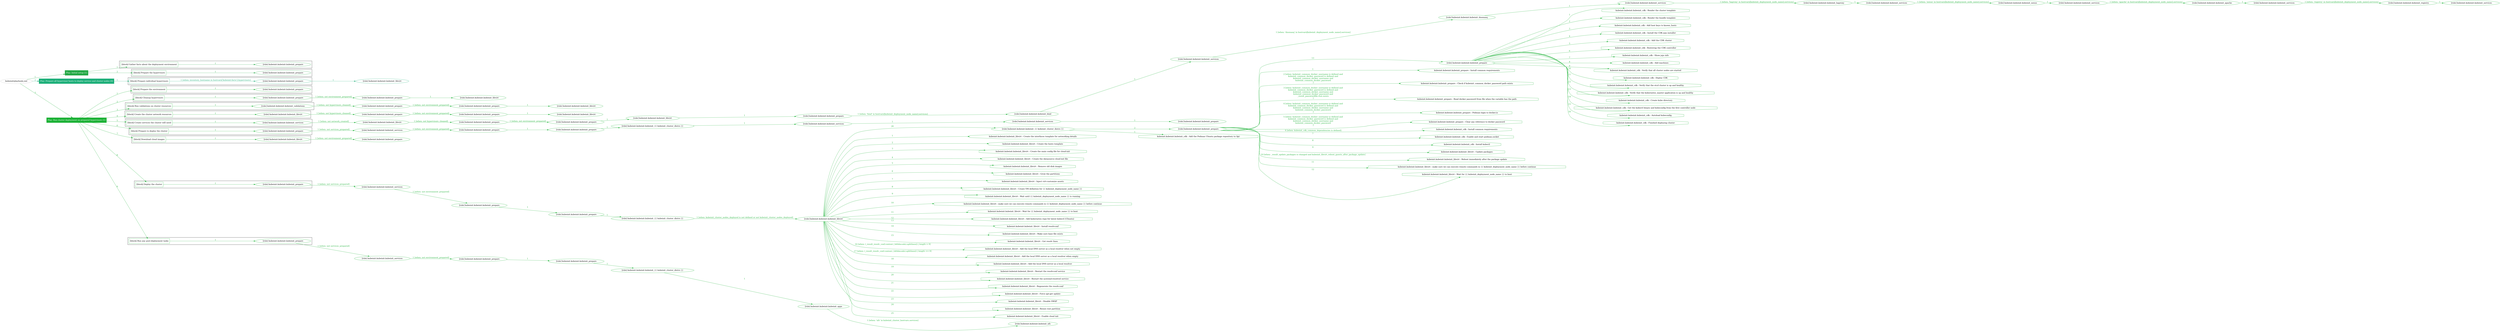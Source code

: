 digraph {
	graph [concentrate=true ordering=in rankdir=LR ratio=fill]
	edge [esep=5 sep=10]
	"kubeinit/playbook.yml" [id=root_node style=dotted]
	play_9b5b242e [label="Play: Initial setup (1)" color="#24a845" fontcolor="#ffffff" id=play_9b5b242e shape=box style=filled tooltip=localhost]
	"kubeinit/playbook.yml" -> play_9b5b242e [label="1 " color="#24a845" fontcolor="#24a845" id=edge_0d4eafd7 labeltooltip="1 " tooltip="1 "]
	subgraph "kubeinit.kubeinit.kubeinit_prepare" {
		role_5c47cfda [label="[role] kubeinit.kubeinit.kubeinit_prepare" color="#24a845" id=role_5c47cfda tooltip="kubeinit.kubeinit.kubeinit_prepare"]
	}
	subgraph "kubeinit.kubeinit.kubeinit_prepare" {
		role_3df51306 [label="[role] kubeinit.kubeinit.kubeinit_prepare" color="#24a845" id=role_3df51306 tooltip="kubeinit.kubeinit.kubeinit_prepare"]
	}
	subgraph "Play: Initial setup (1)" {
		play_9b5b242e -> block_3f70d133 [label=1 color="#24a845" fontcolor="#24a845" id=edge_6b454bca labeltooltip=1 tooltip=1]
		subgraph cluster_block_3f70d133 {
			block_3f70d133 [label="[block] Gather facts about the deployment environment" color="#24a845" id=block_3f70d133 labeltooltip="Gather facts about the deployment environment" shape=box tooltip="Gather facts about the deployment environment"]
			block_3f70d133 -> role_5c47cfda [label="1 " color="#24a845" fontcolor="#24a845" id=edge_4bb8f621 labeltooltip="1 " tooltip="1 "]
		}
		play_9b5b242e -> block_132e7401 [label=2 color="#24a845" fontcolor="#24a845" id=edge_7ad7c82a labeltooltip=2 tooltip=2]
		subgraph cluster_block_132e7401 {
			block_132e7401 [label="[block] Prepare the hypervisors" color="#24a845" id=block_132e7401 labeltooltip="Prepare the hypervisors" shape=box tooltip="Prepare the hypervisors"]
			block_132e7401 -> role_3df51306 [label="1 " color="#24a845" fontcolor="#24a845" id=edge_b64a1922 labeltooltip="1 " tooltip="1 "]
		}
	}
	play_97b2af6c [label="Play: Prepare all hypervisor hosts to deploy service and cluster nodes (0)" color="#1daf79" fontcolor="#ffffff" id=play_97b2af6c shape=box style=filled tooltip="Play: Prepare all hypervisor hosts to deploy service and cluster nodes (0)"]
	"kubeinit/playbook.yml" -> play_97b2af6c [label="2 " color="#1daf79" fontcolor="#1daf79" id=edge_f2098f14 labeltooltip="2 " tooltip="2 "]
	subgraph "kubeinit.kubeinit.kubeinit_libvirt" {
		role_cc6f867d [label="[role] kubeinit.kubeinit.kubeinit_libvirt" color="#1daf79" id=role_cc6f867d tooltip="kubeinit.kubeinit.kubeinit_libvirt"]
	}
	subgraph "kubeinit.kubeinit.kubeinit_prepare" {
		role_78090d28 [label="[role] kubeinit.kubeinit.kubeinit_prepare" color="#1daf79" id=role_78090d28 tooltip="kubeinit.kubeinit.kubeinit_prepare"]
		role_78090d28 -> role_cc6f867d [label="1 " color="#1daf79" fontcolor="#1daf79" id=edge_2c8f913f labeltooltip="1 " tooltip="1 "]
	}
	subgraph "Play: Prepare all hypervisor hosts to deploy service and cluster nodes (0)" {
		play_97b2af6c -> block_87914933 [label=1 color="#1daf79" fontcolor="#1daf79" id=edge_d37334ff labeltooltip=1 tooltip=1]
		subgraph cluster_block_87914933 {
			block_87914933 [label="[block] Prepare individual hypervisors" color="#1daf79" id=block_87914933 labeltooltip="Prepare individual hypervisors" shape=box tooltip="Prepare individual hypervisors"]
			block_87914933 -> role_78090d28 [label="1 [when: inventory_hostname in hostvars['kubeinit-facts'].hypervisors]" color="#1daf79" fontcolor="#1daf79" id=edge_86f12200 labeltooltip="1 [when: inventory_hostname in hostvars['kubeinit-facts'].hypervisors]" tooltip="1 [when: inventory_hostname in hostvars['kubeinit-facts'].hypervisors]"]
		}
	}
	play_99397168 [label="Play: Run cluster deployment on prepared hypervisors (1)" color="#1bb135" fontcolor="#ffffff" id=play_99397168 shape=box style=filled tooltip=localhost]
	"kubeinit/playbook.yml" -> play_99397168 [label="3 " color="#1bb135" fontcolor="#1bb135" id=edge_d782528e labeltooltip="3 " tooltip="3 "]
	subgraph "kubeinit.kubeinit.kubeinit_prepare" {
		role_949a73f8 [label="[role] kubeinit.kubeinit.kubeinit_prepare" color="#1bb135" id=role_949a73f8 tooltip="kubeinit.kubeinit.kubeinit_prepare"]
	}
	subgraph "kubeinit.kubeinit.kubeinit_libvirt" {
		role_bdee7eb6 [label="[role] kubeinit.kubeinit.kubeinit_libvirt" color="#1bb135" id=role_bdee7eb6 tooltip="kubeinit.kubeinit.kubeinit_libvirt"]
	}
	subgraph "kubeinit.kubeinit.kubeinit_prepare" {
		role_049ef5e0 [label="[role] kubeinit.kubeinit.kubeinit_prepare" color="#1bb135" id=role_049ef5e0 tooltip="kubeinit.kubeinit.kubeinit_prepare"]
		role_049ef5e0 -> role_bdee7eb6 [label="1 " color="#1bb135" fontcolor="#1bb135" id=edge_06942e61 labeltooltip="1 " tooltip="1 "]
	}
	subgraph "kubeinit.kubeinit.kubeinit_prepare" {
		role_278baa3a [label="[role] kubeinit.kubeinit.kubeinit_prepare" color="#1bb135" id=role_278baa3a tooltip="kubeinit.kubeinit.kubeinit_prepare"]
		role_278baa3a -> role_049ef5e0 [label="1 [when: not environment_prepared]" color="#1bb135" fontcolor="#1bb135" id=edge_4c027be3 labeltooltip="1 [when: not environment_prepared]" tooltip="1 [when: not environment_prepared]"]
	}
	subgraph "kubeinit.kubeinit.kubeinit_libvirt" {
		role_7e40d841 [label="[role] kubeinit.kubeinit.kubeinit_libvirt" color="#1bb135" id=role_7e40d841 tooltip="kubeinit.kubeinit.kubeinit_libvirt"]
	}
	subgraph "kubeinit.kubeinit.kubeinit_prepare" {
		role_a3f586f7 [label="[role] kubeinit.kubeinit.kubeinit_prepare" color="#1bb135" id=role_a3f586f7 tooltip="kubeinit.kubeinit.kubeinit_prepare"]
		role_a3f586f7 -> role_7e40d841 [label="1 " color="#1bb135" fontcolor="#1bb135" id=edge_8c50b3bc labeltooltip="1 " tooltip="1 "]
	}
	subgraph "kubeinit.kubeinit.kubeinit_prepare" {
		role_8c2743a1 [label="[role] kubeinit.kubeinit.kubeinit_prepare" color="#1bb135" id=role_8c2743a1 tooltip="kubeinit.kubeinit.kubeinit_prepare"]
		role_8c2743a1 -> role_a3f586f7 [label="1 [when: not environment_prepared]" color="#1bb135" fontcolor="#1bb135" id=edge_9c6748aa labeltooltip="1 [when: not environment_prepared]" tooltip="1 [when: not environment_prepared]"]
	}
	subgraph "kubeinit.kubeinit.kubeinit_validations" {
		role_3300193a [label="[role] kubeinit.kubeinit.kubeinit_validations" color="#1bb135" id=role_3300193a tooltip="kubeinit.kubeinit.kubeinit_validations"]
		role_3300193a -> role_8c2743a1 [label="1 [when: not hypervisors_cleaned]" color="#1bb135" fontcolor="#1bb135" id=edge_9ce08ead labeltooltip="1 [when: not hypervisors_cleaned]" tooltip="1 [when: not hypervisors_cleaned]"]
	}
	subgraph "kubeinit.kubeinit.kubeinit_libvirt" {
		role_61045c99 [label="[role] kubeinit.kubeinit.kubeinit_libvirt" color="#1bb135" id=role_61045c99 tooltip="kubeinit.kubeinit.kubeinit_libvirt"]
	}
	subgraph "kubeinit.kubeinit.kubeinit_prepare" {
		role_95f885e1 [label="[role] kubeinit.kubeinit.kubeinit_prepare" color="#1bb135" id=role_95f885e1 tooltip="kubeinit.kubeinit.kubeinit_prepare"]
		role_95f885e1 -> role_61045c99 [label="1 " color="#1bb135" fontcolor="#1bb135" id=edge_ffed432a labeltooltip="1 " tooltip="1 "]
	}
	subgraph "kubeinit.kubeinit.kubeinit_prepare" {
		role_ee4a69ad [label="[role] kubeinit.kubeinit.kubeinit_prepare" color="#1bb135" id=role_ee4a69ad tooltip="kubeinit.kubeinit.kubeinit_prepare"]
		role_ee4a69ad -> role_95f885e1 [label="1 [when: not environment_prepared]" color="#1bb135" fontcolor="#1bb135" id=edge_9f855c22 labeltooltip="1 [when: not environment_prepared]" tooltip="1 [when: not environment_prepared]"]
	}
	subgraph "kubeinit.kubeinit.kubeinit_libvirt" {
		role_0de97315 [label="[role] kubeinit.kubeinit.kubeinit_libvirt" color="#1bb135" id=role_0de97315 tooltip="kubeinit.kubeinit.kubeinit_libvirt"]
		role_0de97315 -> role_ee4a69ad [label="1 [when: not hypervisors_cleaned]" color="#1bb135" fontcolor="#1bb135" id=edge_95102fe0 labeltooltip="1 [when: not hypervisors_cleaned]" tooltip="1 [when: not hypervisors_cleaned]"]
	}
	subgraph "kubeinit.kubeinit.kubeinit_services" {
		role_a3234a82 [label="[role] kubeinit.kubeinit.kubeinit_services" color="#1bb135" id=role_a3234a82 tooltip="kubeinit.kubeinit.kubeinit_services"]
	}
	subgraph "kubeinit.kubeinit.kubeinit_registry" {
		role_8f4c48f2 [label="[role] kubeinit.kubeinit.kubeinit_registry" color="#1bb135" id=role_8f4c48f2 tooltip="kubeinit.kubeinit.kubeinit_registry"]
		role_8f4c48f2 -> role_a3234a82 [label="1 " color="#1bb135" fontcolor="#1bb135" id=edge_7ad604c4 labeltooltip="1 " tooltip="1 "]
	}
	subgraph "kubeinit.kubeinit.kubeinit_services" {
		role_642f05ef [label="[role] kubeinit.kubeinit.kubeinit_services" color="#1bb135" id=role_642f05ef tooltip="kubeinit.kubeinit.kubeinit_services"]
		role_642f05ef -> role_8f4c48f2 [label="1 [when: 'registry' in hostvars[kubeinit_deployment_node_name].services]" color="#1bb135" fontcolor="#1bb135" id=edge_b031c67f labeltooltip="1 [when: 'registry' in hostvars[kubeinit_deployment_node_name].services]" tooltip="1 [when: 'registry' in hostvars[kubeinit_deployment_node_name].services]"]
	}
	subgraph "kubeinit.kubeinit.kubeinit_apache" {
		role_d51162bd [label="[role] kubeinit.kubeinit.kubeinit_apache" color="#1bb135" id=role_d51162bd tooltip="kubeinit.kubeinit.kubeinit_apache"]
		role_d51162bd -> role_642f05ef [label="1 " color="#1bb135" fontcolor="#1bb135" id=edge_f12b68a8 labeltooltip="1 " tooltip="1 "]
	}
	subgraph "kubeinit.kubeinit.kubeinit_services" {
		role_0a7f5a04 [label="[role] kubeinit.kubeinit.kubeinit_services" color="#1bb135" id=role_0a7f5a04 tooltip="kubeinit.kubeinit.kubeinit_services"]
		role_0a7f5a04 -> role_d51162bd [label="1 [when: 'apache' in hostvars[kubeinit_deployment_node_name].services]" color="#1bb135" fontcolor="#1bb135" id=edge_57a7a639 labeltooltip="1 [when: 'apache' in hostvars[kubeinit_deployment_node_name].services]" tooltip="1 [when: 'apache' in hostvars[kubeinit_deployment_node_name].services]"]
	}
	subgraph "kubeinit.kubeinit.kubeinit_nexus" {
		role_12b2eaa2 [label="[role] kubeinit.kubeinit.kubeinit_nexus" color="#1bb135" id=role_12b2eaa2 tooltip="kubeinit.kubeinit.kubeinit_nexus"]
		role_12b2eaa2 -> role_0a7f5a04 [label="1 " color="#1bb135" fontcolor="#1bb135" id=edge_5f813329 labeltooltip="1 " tooltip="1 "]
	}
	subgraph "kubeinit.kubeinit.kubeinit_services" {
		role_66268281 [label="[role] kubeinit.kubeinit.kubeinit_services" color="#1bb135" id=role_66268281 tooltip="kubeinit.kubeinit.kubeinit_services"]
		role_66268281 -> role_12b2eaa2 [label="1 [when: 'nexus' in hostvars[kubeinit_deployment_node_name].services]" color="#1bb135" fontcolor="#1bb135" id=edge_777becaa labeltooltip="1 [when: 'nexus' in hostvars[kubeinit_deployment_node_name].services]" tooltip="1 [when: 'nexus' in hostvars[kubeinit_deployment_node_name].services]"]
	}
	subgraph "kubeinit.kubeinit.kubeinit_haproxy" {
		role_b4ca0e21 [label="[role] kubeinit.kubeinit.kubeinit_haproxy" color="#1bb135" id=role_b4ca0e21 tooltip="kubeinit.kubeinit.kubeinit_haproxy"]
		role_b4ca0e21 -> role_66268281 [label="1 " color="#1bb135" fontcolor="#1bb135" id=edge_299019c6 labeltooltip="1 " tooltip="1 "]
	}
	subgraph "kubeinit.kubeinit.kubeinit_services" {
		role_f40e9d13 [label="[role] kubeinit.kubeinit.kubeinit_services" color="#1bb135" id=role_f40e9d13 tooltip="kubeinit.kubeinit.kubeinit_services"]
		role_f40e9d13 -> role_b4ca0e21 [label="1 [when: 'haproxy' in hostvars[kubeinit_deployment_node_name].services]" color="#1bb135" fontcolor="#1bb135" id=edge_e6dbf62b labeltooltip="1 [when: 'haproxy' in hostvars[kubeinit_deployment_node_name].services]" tooltip="1 [when: 'haproxy' in hostvars[kubeinit_deployment_node_name].services]"]
	}
	subgraph "kubeinit.kubeinit.kubeinit_dnsmasq" {
		role_2919ac71 [label="[role] kubeinit.kubeinit.kubeinit_dnsmasq" color="#1bb135" id=role_2919ac71 tooltip="kubeinit.kubeinit.kubeinit_dnsmasq"]
		role_2919ac71 -> role_f40e9d13 [label="1 " color="#1bb135" fontcolor="#1bb135" id=edge_11e4abbe labeltooltip="1 " tooltip="1 "]
	}
	subgraph "kubeinit.kubeinit.kubeinit_services" {
		role_785b15a3 [label="[role] kubeinit.kubeinit.kubeinit_services" color="#1bb135" id=role_785b15a3 tooltip="kubeinit.kubeinit.kubeinit_services"]
		role_785b15a3 -> role_2919ac71 [label="1 [when: 'dnsmasq' in hostvars[kubeinit_deployment_node_name].services]" color="#1bb135" fontcolor="#1bb135" id=edge_3c526ef6 labeltooltip="1 [when: 'dnsmasq' in hostvars[kubeinit_deployment_node_name].services]" tooltip="1 [when: 'dnsmasq' in hostvars[kubeinit_deployment_node_name].services]"]
	}
	subgraph "kubeinit.kubeinit.kubeinit_bind" {
		role_082def7e [label="[role] kubeinit.kubeinit.kubeinit_bind" color="#1bb135" id=role_082def7e tooltip="kubeinit.kubeinit.kubeinit_bind"]
		role_082def7e -> role_785b15a3 [label="1 " color="#1bb135" fontcolor="#1bb135" id=edge_7373bede labeltooltip="1 " tooltip="1 "]
	}
	subgraph "kubeinit.kubeinit.kubeinit_prepare" {
		role_7e891176 [label="[role] kubeinit.kubeinit.kubeinit_prepare" color="#1bb135" id=role_7e891176 tooltip="kubeinit.kubeinit.kubeinit_prepare"]
		role_7e891176 -> role_082def7e [label="1 [when: 'bind' in hostvars[kubeinit_deployment_node_name].services]" color="#1bb135" fontcolor="#1bb135" id=edge_1bfc834b labeltooltip="1 [when: 'bind' in hostvars[kubeinit_deployment_node_name].services]" tooltip="1 [when: 'bind' in hostvars[kubeinit_deployment_node_name].services]"]
	}
	subgraph "kubeinit.kubeinit.kubeinit_libvirt" {
		role_bd6b3ee2 [label="[role] kubeinit.kubeinit.kubeinit_libvirt" color="#1bb135" id=role_bd6b3ee2 tooltip="kubeinit.kubeinit.kubeinit_libvirt"]
		role_bd6b3ee2 -> role_7e891176 [label="1 " color="#1bb135" fontcolor="#1bb135" id=edge_e5cda851 labeltooltip="1 " tooltip="1 "]
	}
	subgraph "kubeinit.kubeinit.kubeinit_prepare" {
		role_06e515cb [label="[role] kubeinit.kubeinit.kubeinit_prepare" color="#1bb135" id=role_06e515cb tooltip="kubeinit.kubeinit.kubeinit_prepare"]
		role_06e515cb -> role_bd6b3ee2 [label="1 " color="#1bb135" fontcolor="#1bb135" id=edge_08a94230 labeltooltip="1 " tooltip="1 "]
	}
	subgraph "kubeinit.kubeinit.kubeinit_prepare" {
		role_afb17986 [label="[role] kubeinit.kubeinit.kubeinit_prepare" color="#1bb135" id=role_afb17986 tooltip="kubeinit.kubeinit.kubeinit_prepare"]
		role_afb17986 -> role_06e515cb [label="1 [when: not environment_prepared]" color="#1bb135" fontcolor="#1bb135" id=edge_e5ed62b2 labeltooltip="1 [when: not environment_prepared]" tooltip="1 [when: not environment_prepared]"]
	}
	subgraph "kubeinit.kubeinit.kubeinit_libvirt" {
		role_720063e9 [label="[role] kubeinit.kubeinit.kubeinit_libvirt" color="#1bb135" id=role_720063e9 tooltip="kubeinit.kubeinit.kubeinit_libvirt"]
		role_720063e9 -> role_afb17986 [label="1 [when: not hypervisors_cleaned]" color="#1bb135" fontcolor="#1bb135" id=edge_3f43c61c labeltooltip="1 [when: not hypervisors_cleaned]" tooltip="1 [when: not hypervisors_cleaned]"]
	}
	subgraph "kubeinit.kubeinit.kubeinit_services" {
		role_14a6ce99 [label="[role] kubeinit.kubeinit.kubeinit_services" color="#1bb135" id=role_14a6ce99 tooltip="kubeinit.kubeinit.kubeinit_services"]
		role_14a6ce99 -> role_720063e9 [label="1 [when: not network_created]" color="#1bb135" fontcolor="#1bb135" id=edge_8ed61188 labeltooltip="1 [when: not network_created]" tooltip="1 [when: not network_created]"]
	}
	subgraph "kubeinit.kubeinit.kubeinit_prepare" {
		role_09e1f8f7 [label="[role] kubeinit.kubeinit.kubeinit_prepare" color="#1bb135" id=role_09e1f8f7 tooltip="kubeinit.kubeinit.kubeinit_prepare"]
	}
	subgraph "kubeinit.kubeinit.kubeinit_services" {
		role_bbf6e4f4 [label="[role] kubeinit.kubeinit.kubeinit_services" color="#1bb135" id=role_bbf6e4f4 tooltip="kubeinit.kubeinit.kubeinit_services"]
		role_bbf6e4f4 -> role_09e1f8f7 [label="1 " color="#1bb135" fontcolor="#1bb135" id=edge_bec869f1 labeltooltip="1 " tooltip="1 "]
	}
	subgraph "kubeinit.kubeinit.kubeinit_services" {
		role_d7ff7d09 [label="[role] kubeinit.kubeinit.kubeinit_services" color="#1bb135" id=role_d7ff7d09 tooltip="kubeinit.kubeinit.kubeinit_services"]
		role_d7ff7d09 -> role_bbf6e4f4 [label="1 " color="#1bb135" fontcolor="#1bb135" id=edge_690e8284 labeltooltip="1 " tooltip="1 "]
	}
	subgraph "kubeinit.kubeinit.kubeinit_{{ kubeinit_cluster_distro }}" {
		role_6a22f879 [label="[role] kubeinit.kubeinit.kubeinit_{{ kubeinit_cluster_distro }}" color="#1bb135" id=role_6a22f879 tooltip="kubeinit.kubeinit.kubeinit_{{ kubeinit_cluster_distro }}"]
		role_6a22f879 -> role_d7ff7d09 [label="1 " color="#1bb135" fontcolor="#1bb135" id=edge_e5b50923 labeltooltip="1 " tooltip="1 "]
	}
	subgraph "kubeinit.kubeinit.kubeinit_prepare" {
		role_df158d09 [label="[role] kubeinit.kubeinit.kubeinit_prepare" color="#1bb135" id=role_df158d09 tooltip="kubeinit.kubeinit.kubeinit_prepare"]
		role_df158d09 -> role_6a22f879 [label="1 " color="#1bb135" fontcolor="#1bb135" id=edge_7ada3706 labeltooltip="1 " tooltip="1 "]
	}
	subgraph "kubeinit.kubeinit.kubeinit_prepare" {
		role_cae53039 [label="[role] kubeinit.kubeinit.kubeinit_prepare" color="#1bb135" id=role_cae53039 tooltip="kubeinit.kubeinit.kubeinit_prepare"]
		role_cae53039 -> role_df158d09 [label="1 " color="#1bb135" fontcolor="#1bb135" id=edge_c84394ad labeltooltip="1 " tooltip="1 "]
	}
	subgraph "kubeinit.kubeinit.kubeinit_services" {
		role_69076e56 [label="[role] kubeinit.kubeinit.kubeinit_services" color="#1bb135" id=role_69076e56 tooltip="kubeinit.kubeinit.kubeinit_services"]
		role_69076e56 -> role_cae53039 [label="1 [when: not environment_prepared]" color="#1bb135" fontcolor="#1bb135" id=edge_2c0427d4 labeltooltip="1 [when: not environment_prepared]" tooltip="1 [when: not environment_prepared]"]
	}
	subgraph "kubeinit.kubeinit.kubeinit_prepare" {
		role_ae49d8be [label="[role] kubeinit.kubeinit.kubeinit_prepare" color="#1bb135" id=role_ae49d8be tooltip="kubeinit.kubeinit.kubeinit_prepare"]
		role_ae49d8be -> role_69076e56 [label="1 [when: not services_prepared]" color="#1bb135" fontcolor="#1bb135" id=edge_6b01368a labeltooltip="1 [when: not services_prepared]" tooltip="1 [when: not services_prepared]"]
	}
	subgraph "kubeinit.kubeinit.kubeinit_prepare" {
		role_d3e2fe18 [label="[role] kubeinit.kubeinit.kubeinit_prepare" color="#1bb135" id=role_d3e2fe18 tooltip="kubeinit.kubeinit.kubeinit_prepare"]
	}
	subgraph "kubeinit.kubeinit.kubeinit_libvirt" {
		role_f18d1a45 [label="[role] kubeinit.kubeinit.kubeinit_libvirt" color="#1bb135" id=role_f18d1a45 tooltip="kubeinit.kubeinit.kubeinit_libvirt"]
		role_f18d1a45 -> role_d3e2fe18 [label="1 [when: not environment_prepared]" color="#1bb135" fontcolor="#1bb135" id=edge_01ba70c1 labeltooltip="1 [when: not environment_prepared]" tooltip="1 [when: not environment_prepared]"]
	}
	subgraph "kubeinit.kubeinit.kubeinit_prepare" {
		role_26367411 [label="[role] kubeinit.kubeinit.kubeinit_prepare" color="#1bb135" id=role_26367411 tooltip="kubeinit.kubeinit.kubeinit_prepare"]
		task_04c56ea1 [label="kubeinit.kubeinit.kubeinit_cdk : Render the cluster template" color="#1bb135" id=task_04c56ea1 shape=octagon tooltip="kubeinit.kubeinit.kubeinit_cdk : Render the cluster template"]
		role_26367411 -> task_04c56ea1 [label="1 " color="#1bb135" fontcolor="#1bb135" id=edge_82566778 labeltooltip="1 " tooltip="1 "]
		task_726ebe20 [label="kubeinit.kubeinit.kubeinit_cdk : Render the bundle template" color="#1bb135" id=task_726ebe20 shape=octagon tooltip="kubeinit.kubeinit.kubeinit_cdk : Render the bundle template"]
		role_26367411 -> task_726ebe20 [label="2 " color="#1bb135" fontcolor="#1bb135" id=edge_f897edf6 labeltooltip="2 " tooltip="2 "]
		task_2ae95707 [label="kubeinit.kubeinit.kubeinit_cdk : Add host keys to known_hosts" color="#1bb135" id=task_2ae95707 shape=octagon tooltip="kubeinit.kubeinit.kubeinit_cdk : Add host keys to known_hosts"]
		role_26367411 -> task_2ae95707 [label="3 " color="#1bb135" fontcolor="#1bb135" id=edge_9344a58c labeltooltip="3 " tooltip="3 "]
		task_5a7e6513 [label="kubeinit.kubeinit.kubeinit_cdk : Install the CDK juju installer" color="#1bb135" id=task_5a7e6513 shape=octagon tooltip="kubeinit.kubeinit.kubeinit_cdk : Install the CDK juju installer"]
		role_26367411 -> task_5a7e6513 [label="4 " color="#1bb135" fontcolor="#1bb135" id=edge_2a82ff89 labeltooltip="4 " tooltip="4 "]
		task_e2ff3812 [label="kubeinit.kubeinit.kubeinit_cdk : Add the CDK cluster" color="#1bb135" id=task_e2ff3812 shape=octagon tooltip="kubeinit.kubeinit.kubeinit_cdk : Add the CDK cluster"]
		role_26367411 -> task_e2ff3812 [label="5 " color="#1bb135" fontcolor="#1bb135" id=edge_5821ff31 labeltooltip="5 " tooltip="5 "]
		task_a25c6abd [label="kubeinit.kubeinit.kubeinit_cdk : Bootstrap the CDK controller" color="#1bb135" id=task_a25c6abd shape=octagon tooltip="kubeinit.kubeinit.kubeinit_cdk : Bootstrap the CDK controller"]
		role_26367411 -> task_a25c6abd [label="6 " color="#1bb135" fontcolor="#1bb135" id=edge_89ee9c90 labeltooltip="6 " tooltip="6 "]
		task_eecfc4bf [label="kubeinit.kubeinit.kubeinit_cdk : Show juju info" color="#1bb135" id=task_eecfc4bf shape=octagon tooltip="kubeinit.kubeinit.kubeinit_cdk : Show juju info"]
		role_26367411 -> task_eecfc4bf [label="7 " color="#1bb135" fontcolor="#1bb135" id=edge_f07431b1 labeltooltip="7 " tooltip="7 "]
		task_ce667147 [label="kubeinit.kubeinit.kubeinit_cdk : Add machines" color="#1bb135" id=task_ce667147 shape=octagon tooltip="kubeinit.kubeinit.kubeinit_cdk : Add machines"]
		role_26367411 -> task_ce667147 [label="8 " color="#1bb135" fontcolor="#1bb135" id=edge_b44fbdf8 labeltooltip="8 " tooltip="8 "]
		task_56d4b38d [label="kubeinit.kubeinit.kubeinit_cdk : Verify that all cluster nodes are started" color="#1bb135" id=task_56d4b38d shape=octagon tooltip="kubeinit.kubeinit.kubeinit_cdk : Verify that all cluster nodes are started"]
		role_26367411 -> task_56d4b38d [label="9 " color="#1bb135" fontcolor="#1bb135" id=edge_ee05da73 labeltooltip="9 " tooltip="9 "]
		task_3243f87c [label="kubeinit.kubeinit.kubeinit_cdk : Deploy CDK" color="#1bb135" id=task_3243f87c shape=octagon tooltip="kubeinit.kubeinit.kubeinit_cdk : Deploy CDK"]
		role_26367411 -> task_3243f87c [label="10 " color="#1bb135" fontcolor="#1bb135" id=edge_77893015 labeltooltip="10 " tooltip="10 "]
		task_6affd5de [label="kubeinit.kubeinit.kubeinit_cdk : Verify that the etcd cluster is up and healthy" color="#1bb135" id=task_6affd5de shape=octagon tooltip="kubeinit.kubeinit.kubeinit_cdk : Verify that the etcd cluster is up and healthy"]
		role_26367411 -> task_6affd5de [label="11 " color="#1bb135" fontcolor="#1bb135" id=edge_c9a72628 labeltooltip="11 " tooltip="11 "]
		task_42b9ba8d [label="kubeinit.kubeinit.kubeinit_cdk : Verify that the kubernetes_master application is up and healthy" color="#1bb135" id=task_42b9ba8d shape=octagon tooltip="kubeinit.kubeinit.kubeinit_cdk : Verify that the kubernetes_master application is up and healthy"]
		role_26367411 -> task_42b9ba8d [label="12 " color="#1bb135" fontcolor="#1bb135" id=edge_19b55d2f labeltooltip="12 " tooltip="12 "]
		task_b95e7968 [label="kubeinit.kubeinit.kubeinit_cdk : Create kube directory" color="#1bb135" id=task_b95e7968 shape=octagon tooltip="kubeinit.kubeinit.kubeinit_cdk : Create kube directory"]
		role_26367411 -> task_b95e7968 [label="13 " color="#1bb135" fontcolor="#1bb135" id=edge_16de8d4c labeltooltip="13 " tooltip="13 "]
		task_fd8afa23 [label="kubeinit.kubeinit.kubeinit_cdk : Get the kubectl binary and kubeconfig from the first controller node" color="#1bb135" id=task_fd8afa23 shape=octagon tooltip="kubeinit.kubeinit.kubeinit_cdk : Get the kubectl binary and kubeconfig from the first controller node"]
		role_26367411 -> task_fd8afa23 [label="14 " color="#1bb135" fontcolor="#1bb135" id=edge_893e7da4 labeltooltip="14 " tooltip="14 "]
		task_0e68e55e [label="kubeinit.kubeinit.kubeinit_cdk : Autoload kubeconfig" color="#1bb135" id=task_0e68e55e shape=octagon tooltip="kubeinit.kubeinit.kubeinit_cdk : Autoload kubeconfig"]
		role_26367411 -> task_0e68e55e [label="15 " color="#1bb135" fontcolor="#1bb135" id=edge_91fe0cbc labeltooltip="15 " tooltip="15 "]
		task_07e60acd [label="kubeinit.kubeinit.kubeinit_cdk : Finished deploying cluster" color="#1bb135" id=task_07e60acd shape=octagon tooltip="kubeinit.kubeinit.kubeinit_cdk : Finished deploying cluster"]
		role_26367411 -> task_07e60acd [label="16 " color="#1bb135" fontcolor="#1bb135" id=edge_fb353cea labeltooltip="16 " tooltip="16 "]
	}
	subgraph "kubeinit.kubeinit.kubeinit_prepare" {
		role_44c8b01b [label="[role] kubeinit.kubeinit.kubeinit_prepare" color="#1bb135" id=role_44c8b01b tooltip="kubeinit.kubeinit.kubeinit_prepare"]
		task_ab0acde1 [label="kubeinit.kubeinit.kubeinit_prepare : Install common requirements" color="#1bb135" id=task_ab0acde1 shape=octagon tooltip="kubeinit.kubeinit.kubeinit_prepare : Install common requirements"]
		role_44c8b01b -> task_ab0acde1 [label="1 " color="#1bb135" fontcolor="#1bb135" id=edge_1119aa04 labeltooltip="1 " tooltip="1 "]
		task_fc71bdff [label="kubeinit.kubeinit.kubeinit_prepare : Check if kubeinit_common_docker_password path exists" color="#1bb135" id=task_fc71bdff shape=octagon tooltip="kubeinit.kubeinit.kubeinit_prepare : Check if kubeinit_common_docker_password path exists"]
		role_44c8b01b -> task_fc71bdff [label="2 [when: kubeinit_common_docker_username is defined and
kubeinit_common_docker_password is defined and
kubeinit_common_docker_username and
kubeinit_common_docker_password
]" color="#1bb135" fontcolor="#1bb135" id=edge_320bac4e labeltooltip="2 [when: kubeinit_common_docker_username is defined and
kubeinit_common_docker_password is defined and
kubeinit_common_docker_username and
kubeinit_common_docker_password
]" tooltip="2 [when: kubeinit_common_docker_username is defined and
kubeinit_common_docker_password is defined and
kubeinit_common_docker_username and
kubeinit_common_docker_password
]"]
		task_d27a3d6a [label="kubeinit.kubeinit.kubeinit_prepare : Read docker password from file when the variable has the path" color="#1bb135" id=task_d27a3d6a shape=octagon tooltip="kubeinit.kubeinit.kubeinit_prepare : Read docker password from file when the variable has the path"]
		role_44c8b01b -> task_d27a3d6a [label="3 [when: kubeinit_common_docker_username is defined and
kubeinit_common_docker_password is defined and
kubeinit_common_docker_username and
kubeinit_common_docker_password and
_result_passwordfile.stat.exists
]" color="#1bb135" fontcolor="#1bb135" id=edge_9c065f2f labeltooltip="3 [when: kubeinit_common_docker_username is defined and
kubeinit_common_docker_password is defined and
kubeinit_common_docker_username and
kubeinit_common_docker_password and
_result_passwordfile.stat.exists
]" tooltip="3 [when: kubeinit_common_docker_username is defined and
kubeinit_common_docker_password is defined and
kubeinit_common_docker_username and
kubeinit_common_docker_password and
_result_passwordfile.stat.exists
]"]
		task_bd55f4b7 [label="kubeinit.kubeinit.kubeinit_prepare : Podman login to docker.io" color="#1bb135" id=task_bd55f4b7 shape=octagon tooltip="kubeinit.kubeinit.kubeinit_prepare : Podman login to docker.io"]
		role_44c8b01b -> task_bd55f4b7 [label="4 [when: kubeinit_common_docker_username is defined and
kubeinit_common_docker_password is defined and
kubeinit_common_docker_username and
kubeinit_common_docker_password
]" color="#1bb135" fontcolor="#1bb135" id=edge_a269574a labeltooltip="4 [when: kubeinit_common_docker_username is defined and
kubeinit_common_docker_password is defined and
kubeinit_common_docker_username and
kubeinit_common_docker_password
]" tooltip="4 [when: kubeinit_common_docker_username is defined and
kubeinit_common_docker_password is defined and
kubeinit_common_docker_username and
kubeinit_common_docker_password
]"]
		task_c9247e9f [label="kubeinit.kubeinit.kubeinit_prepare : Clear any reference to docker password" color="#1bb135" id=task_c9247e9f shape=octagon tooltip="kubeinit.kubeinit.kubeinit_prepare : Clear any reference to docker password"]
		role_44c8b01b -> task_c9247e9f [label="5 [when: kubeinit_common_docker_username is defined and
kubeinit_common_docker_password is defined and
kubeinit_common_docker_username and
kubeinit_common_docker_password
]" color="#1bb135" fontcolor="#1bb135" id=edge_ec9c138f labeltooltip="5 [when: kubeinit_common_docker_username is defined and
kubeinit_common_docker_password is defined and
kubeinit_common_docker_username and
kubeinit_common_docker_password
]" tooltip="5 [when: kubeinit_common_docker_username is defined and
kubeinit_common_docker_password is defined and
kubeinit_common_docker_username and
kubeinit_common_docker_password
]"]
		task_61437854 [label="kubeinit.kubeinit.kubeinit_cdk : Install common requirements" color="#1bb135" id=task_61437854 shape=octagon tooltip="kubeinit.kubeinit.kubeinit_cdk : Install common requirements"]
		role_44c8b01b -> task_61437854 [label="6 [when: kubeinit_cdk_common_dependencies is defined]" color="#1bb135" fontcolor="#1bb135" id=edge_aa2a725a labeltooltip="6 [when: kubeinit_cdk_common_dependencies is defined]" tooltip="6 [when: kubeinit_cdk_common_dependencies is defined]"]
		task_cf459a25 [label="kubeinit.kubeinit.kubeinit_cdk : Enable and start podman.socket" color="#1bb135" id=task_cf459a25 shape=octagon tooltip="kubeinit.kubeinit.kubeinit_cdk : Enable and start podman.socket"]
		role_44c8b01b -> task_cf459a25 [label="7 " color="#1bb135" fontcolor="#1bb135" id=edge_b8c0c59a labeltooltip="7 " tooltip="7 "]
		task_6259a599 [label="kubeinit.kubeinit.kubeinit_cdk : Install kubectl" color="#1bb135" id=task_6259a599 shape=octagon tooltip="kubeinit.kubeinit.kubeinit_cdk : Install kubectl"]
		role_44c8b01b -> task_6259a599 [label="8 " color="#1bb135" fontcolor="#1bb135" id=edge_ca3f63fc labeltooltip="8 " tooltip="8 "]
		task_89130626 [label="kubeinit.kubeinit.kubeinit_libvirt : Update packages" color="#1bb135" id=task_89130626 shape=octagon tooltip="kubeinit.kubeinit.kubeinit_libvirt : Update packages"]
		role_44c8b01b -> task_89130626 [label="9 " color="#1bb135" fontcolor="#1bb135" id=edge_cfd66f7a labeltooltip="9 " tooltip="9 "]
		task_88b7e5b6 [label="kubeinit.kubeinit.kubeinit_libvirt : Reboot immediately after the package update" color="#1bb135" id=task_88b7e5b6 shape=octagon tooltip="kubeinit.kubeinit.kubeinit_libvirt : Reboot immediately after the package update"]
		role_44c8b01b -> task_88b7e5b6 [label="10 [when: _result_update_packages is changed and kubeinit_libvirt_reboot_guests_after_package_update]" color="#1bb135" fontcolor="#1bb135" id=edge_c605dc11 labeltooltip="10 [when: _result_update_packages is changed and kubeinit_libvirt_reboot_guests_after_package_update]" tooltip="10 [when: _result_update_packages is changed and kubeinit_libvirt_reboot_guests_after_package_update]"]
		task_57717679 [label="kubeinit.kubeinit.kubeinit_libvirt : make sure we can execute remote commands in {{ kubeinit_deployment_node_name }} before continue" color="#1bb135" id=task_57717679 shape=octagon tooltip="kubeinit.kubeinit.kubeinit_libvirt : make sure we can execute remote commands in {{ kubeinit_deployment_node_name }} before continue"]
		role_44c8b01b -> task_57717679 [label="11 " color="#1bb135" fontcolor="#1bb135" id=edge_2fe75216 labeltooltip="11 " tooltip="11 "]
		task_575d172f [label="kubeinit.kubeinit.kubeinit_libvirt : Wait for {{ kubeinit_deployment_node_name }} to boot" color="#1bb135" id=task_575d172f shape=octagon tooltip="kubeinit.kubeinit.kubeinit_libvirt : Wait for {{ kubeinit_deployment_node_name }} to boot"]
		role_44c8b01b -> task_575d172f [label="12 " color="#1bb135" fontcolor="#1bb135" id=edge_76798fe4 labeltooltip="12 " tooltip="12 "]
		role_44c8b01b -> role_26367411 [label="13 " color="#1bb135" fontcolor="#1bb135" id=edge_5dd37420 labeltooltip="13 " tooltip="13 "]
	}
	subgraph "kubeinit.kubeinit.kubeinit_{{ kubeinit_cluster_distro }}" {
		role_789d5bd6 [label="[role] kubeinit.kubeinit.kubeinit_{{ kubeinit_cluster_distro }}" color="#1bb135" id=role_789d5bd6 tooltip="kubeinit.kubeinit.kubeinit_{{ kubeinit_cluster_distro }}"]
		task_27a84094 [label="kubeinit.kubeinit.kubeinit_cdk : Add the Podman Ubuntu package repository to Apt" color="#1bb135" id=task_27a84094 shape=octagon tooltip="kubeinit.kubeinit.kubeinit_cdk : Add the Podman Ubuntu package repository to Apt"]
		role_789d5bd6 -> task_27a84094 [label="1 " color="#1bb135" fontcolor="#1bb135" id=edge_17194d31 labeltooltip="1 " tooltip="1 "]
		role_789d5bd6 -> role_44c8b01b [label="2 " color="#1bb135" fontcolor="#1bb135" id=edge_8cf9fbba labeltooltip="2 " tooltip="2 "]
	}
	subgraph "kubeinit.kubeinit.kubeinit_libvirt" {
		role_18bbbb01 [label="[role] kubeinit.kubeinit.kubeinit_libvirt" color="#1bb135" id=role_18bbbb01 tooltip="kubeinit.kubeinit.kubeinit_libvirt"]
		task_1c7f6687 [label="kubeinit.kubeinit.kubeinit_libvirt : Create the interfaces template for networking details" color="#1bb135" id=task_1c7f6687 shape=octagon tooltip="kubeinit.kubeinit.kubeinit_libvirt : Create the interfaces template for networking details"]
		role_18bbbb01 -> task_1c7f6687 [label="1 " color="#1bb135" fontcolor="#1bb135" id=edge_ccc06369 labeltooltip="1 " tooltip="1 "]
		task_a8aaac2b [label="kubeinit.kubeinit.kubeinit_libvirt : Create the hosts template" color="#1bb135" id=task_a8aaac2b shape=octagon tooltip="kubeinit.kubeinit.kubeinit_libvirt : Create the hosts template"]
		role_18bbbb01 -> task_a8aaac2b [label="2 " color="#1bb135" fontcolor="#1bb135" id=edge_e29a2d00 labeltooltip="2 " tooltip="2 "]
		task_2ed9b4b8 [label="kubeinit.kubeinit.kubeinit_libvirt : Create the main config file for cloud-init" color="#1bb135" id=task_2ed9b4b8 shape=octagon tooltip="kubeinit.kubeinit.kubeinit_libvirt : Create the main config file for cloud-init"]
		role_18bbbb01 -> task_2ed9b4b8 [label="3 " color="#1bb135" fontcolor="#1bb135" id=edge_29fcbcda labeltooltip="3 " tooltip="3 "]
		task_174422b9 [label="kubeinit.kubeinit.kubeinit_libvirt : Create the datasource cloud-init file" color="#1bb135" id=task_174422b9 shape=octagon tooltip="kubeinit.kubeinit.kubeinit_libvirt : Create the datasource cloud-init file"]
		role_18bbbb01 -> task_174422b9 [label="4 " color="#1bb135" fontcolor="#1bb135" id=edge_c8b65f74 labeltooltip="4 " tooltip="4 "]
		task_e050b4ac [label="kubeinit.kubeinit.kubeinit_libvirt : Remove old disk images" color="#1bb135" id=task_e050b4ac shape=octagon tooltip="kubeinit.kubeinit.kubeinit_libvirt : Remove old disk images"]
		role_18bbbb01 -> task_e050b4ac [label="5 " color="#1bb135" fontcolor="#1bb135" id=edge_bf32d1dd labeltooltip="5 " tooltip="5 "]
		task_b3dc7aa1 [label="kubeinit.kubeinit.kubeinit_libvirt : Grow the partitions" color="#1bb135" id=task_b3dc7aa1 shape=octagon tooltip="kubeinit.kubeinit.kubeinit_libvirt : Grow the partitions"]
		role_18bbbb01 -> task_b3dc7aa1 [label="6 " color="#1bb135" fontcolor="#1bb135" id=edge_8d1d1b87 labeltooltip="6 " tooltip="6 "]
		task_790c321a [label="kubeinit.kubeinit.kubeinit_libvirt : Inject virt-customize assets" color="#1bb135" id=task_790c321a shape=octagon tooltip="kubeinit.kubeinit.kubeinit_libvirt : Inject virt-customize assets"]
		role_18bbbb01 -> task_790c321a [label="7 " color="#1bb135" fontcolor="#1bb135" id=edge_b163e567 labeltooltip="7 " tooltip="7 "]
		task_8c36944d [label="kubeinit.kubeinit.kubeinit_libvirt : Create VM definition for {{ kubeinit_deployment_node_name }}" color="#1bb135" id=task_8c36944d shape=octagon tooltip="kubeinit.kubeinit.kubeinit_libvirt : Create VM definition for {{ kubeinit_deployment_node_name }}"]
		role_18bbbb01 -> task_8c36944d [label="8 " color="#1bb135" fontcolor="#1bb135" id=edge_7a58318a labeltooltip="8 " tooltip="8 "]
		task_e9713f31 [label="kubeinit.kubeinit.kubeinit_libvirt : Wait until {{ kubeinit_deployment_node_name }} is running" color="#1bb135" id=task_e9713f31 shape=octagon tooltip="kubeinit.kubeinit.kubeinit_libvirt : Wait until {{ kubeinit_deployment_node_name }} is running"]
		role_18bbbb01 -> task_e9713f31 [label="9 " color="#1bb135" fontcolor="#1bb135" id=edge_e8201d77 labeltooltip="9 " tooltip="9 "]
		task_93923a71 [label="kubeinit.kubeinit.kubeinit_libvirt : make sure we can execute remote commands in {{ kubeinit_deployment_node_name }} before continue" color="#1bb135" id=task_93923a71 shape=octagon tooltip="kubeinit.kubeinit.kubeinit_libvirt : make sure we can execute remote commands in {{ kubeinit_deployment_node_name }} before continue"]
		role_18bbbb01 -> task_93923a71 [label="10 " color="#1bb135" fontcolor="#1bb135" id=edge_85047d3b labeltooltip="10 " tooltip="10 "]
		task_01306c36 [label="kubeinit.kubeinit.kubeinit_libvirt : Wait for {{ kubeinit_deployment_node_name }} to boot" color="#1bb135" id=task_01306c36 shape=octagon tooltip="kubeinit.kubeinit.kubeinit_libvirt : Wait for {{ kubeinit_deployment_node_name }} to boot"]
		role_18bbbb01 -> task_01306c36 [label="11 " color="#1bb135" fontcolor="#1bb135" id=edge_13177b19 labeltooltip="11 " tooltip="11 "]
		task_defa716a [label="kubeinit.kubeinit.kubeinit_libvirt : Add kubernetes repo for latest kubectl (Ubuntu)" color="#1bb135" id=task_defa716a shape=octagon tooltip="kubeinit.kubeinit.kubeinit_libvirt : Add kubernetes repo for latest kubectl (Ubuntu)"]
		role_18bbbb01 -> task_defa716a [label="12 " color="#1bb135" fontcolor="#1bb135" id=edge_4322422c labeltooltip="12 " tooltip="12 "]
		task_33b897c6 [label="kubeinit.kubeinit.kubeinit_libvirt : Install resolvconf" color="#1bb135" id=task_33b897c6 shape=octagon tooltip="kubeinit.kubeinit.kubeinit_libvirt : Install resolvconf"]
		role_18bbbb01 -> task_33b897c6 [label="13 " color="#1bb135" fontcolor="#1bb135" id=edge_406a5ca0 labeltooltip="13 " tooltip="13 "]
		task_5c30ce2b [label="kubeinit.kubeinit.kubeinit_libvirt : Make sure base file exists" color="#1bb135" id=task_5c30ce2b shape=octagon tooltip="kubeinit.kubeinit.kubeinit_libvirt : Make sure base file exists"]
		role_18bbbb01 -> task_5c30ce2b [label="14 " color="#1bb135" fontcolor="#1bb135" id=edge_1d67e80f labeltooltip="14 " tooltip="14 "]
		task_fdc15068 [label="kubeinit.kubeinit.kubeinit_libvirt : Get resolv lines" color="#1bb135" id=task_fdc15068 shape=octagon tooltip="kubeinit.kubeinit.kubeinit_libvirt : Get resolv lines"]
		role_18bbbb01 -> task_fdc15068 [label="15 " color="#1bb135" fontcolor="#1bb135" id=edge_6e44b000 labeltooltip="15 " tooltip="15 "]
		task_b934d939 [label="kubeinit.kubeinit.kubeinit_libvirt : Add the local DNS server as a local resolver when not empty" color="#1bb135" id=task_b934d939 shape=octagon tooltip="kubeinit.kubeinit.kubeinit_libvirt : Add the local DNS server as a local resolver when not empty"]
		role_18bbbb01 -> task_b934d939 [label="16 [when: (_result_resolv_conf.content | b64decode).splitlines() | length > 0]" color="#1bb135" fontcolor="#1bb135" id=edge_0a78e724 labeltooltip="16 [when: (_result_resolv_conf.content | b64decode).splitlines() | length > 0]" tooltip="16 [when: (_result_resolv_conf.content | b64decode).splitlines() | length > 0]"]
		task_6e4c740f [label="kubeinit.kubeinit.kubeinit_libvirt : Add the local DNS server as a local resolver when empty" color="#1bb135" id=task_6e4c740f shape=octagon tooltip="kubeinit.kubeinit.kubeinit_libvirt : Add the local DNS server as a local resolver when empty"]
		role_18bbbb01 -> task_6e4c740f [label="17 [when: (_result_resolv_conf.content | b64decode).splitlines() | length == 0]" color="#1bb135" fontcolor="#1bb135" id=edge_b93bc942 labeltooltip="17 [when: (_result_resolv_conf.content | b64decode).splitlines() | length == 0]" tooltip="17 [when: (_result_resolv_conf.content | b64decode).splitlines() | length == 0]"]
		task_e470a45b [label="kubeinit.kubeinit.kubeinit_libvirt : Add the local DNS server as a local resolver" color="#1bb135" id=task_e470a45b shape=octagon tooltip="kubeinit.kubeinit.kubeinit_libvirt : Add the local DNS server as a local resolver"]
		role_18bbbb01 -> task_e470a45b [label="18 " color="#1bb135" fontcolor="#1bb135" id=edge_1d1f3e58 labeltooltip="18 " tooltip="18 "]
		task_3262ee66 [label="kubeinit.kubeinit.kubeinit_libvirt : Restart the resolvconf service" color="#1bb135" id=task_3262ee66 shape=octagon tooltip="kubeinit.kubeinit.kubeinit_libvirt : Restart the resolvconf service"]
		role_18bbbb01 -> task_3262ee66 [label="19 " color="#1bb135" fontcolor="#1bb135" id=edge_6a9014cb labeltooltip="19 " tooltip="19 "]
		task_caceab3e [label="kubeinit.kubeinit.kubeinit_libvirt : Restart the systemd-resolved service" color="#1bb135" id=task_caceab3e shape=octagon tooltip="kubeinit.kubeinit.kubeinit_libvirt : Restart the systemd-resolved service"]
		role_18bbbb01 -> task_caceab3e [label="20 " color="#1bb135" fontcolor="#1bb135" id=edge_bb7a5d92 labeltooltip="20 " tooltip="20 "]
		task_8b8f9fde [label="kubeinit.kubeinit.kubeinit_libvirt : Regenerate the resolv.conf" color="#1bb135" id=task_8b8f9fde shape=octagon tooltip="kubeinit.kubeinit.kubeinit_libvirt : Regenerate the resolv.conf"]
		role_18bbbb01 -> task_8b8f9fde [label="21 " color="#1bb135" fontcolor="#1bb135" id=edge_8fe46e2d labeltooltip="21 " tooltip="21 "]
		task_6fb40652 [label="kubeinit.kubeinit.kubeinit_libvirt : Force apt-get update" color="#1bb135" id=task_6fb40652 shape=octagon tooltip="kubeinit.kubeinit.kubeinit_libvirt : Force apt-get update"]
		role_18bbbb01 -> task_6fb40652 [label="22 " color="#1bb135" fontcolor="#1bb135" id=edge_9010e4a9 labeltooltip="22 " tooltip="22 "]
		task_de300f6e [label="kubeinit.kubeinit.kubeinit_libvirt : Disable SWAP" color="#1bb135" id=task_de300f6e shape=octagon tooltip="kubeinit.kubeinit.kubeinit_libvirt : Disable SWAP"]
		role_18bbbb01 -> task_de300f6e [label="23 " color="#1bb135" fontcolor="#1bb135" id=edge_55e8dc3c labeltooltip="23 " tooltip="23 "]
		task_8290c77f [label="kubeinit.kubeinit.kubeinit_libvirt : Resize root partition" color="#1bb135" id=task_8290c77f shape=octagon tooltip="kubeinit.kubeinit.kubeinit_libvirt : Resize root partition"]
		role_18bbbb01 -> task_8290c77f [label="24 " color="#1bb135" fontcolor="#1bb135" id=edge_c6c32c13 labeltooltip="24 " tooltip="24 "]
		task_353ccfa1 [label="kubeinit.kubeinit.kubeinit_libvirt : Enable cloud init" color="#1bb135" id=task_353ccfa1 shape=octagon tooltip="kubeinit.kubeinit.kubeinit_libvirt : Enable cloud init"]
		role_18bbbb01 -> task_353ccfa1 [label="25 " color="#1bb135" fontcolor="#1bb135" id=edge_a74bf86d labeltooltip="25 " tooltip="25 "]
		role_18bbbb01 -> role_789d5bd6 [label="26 " color="#1bb135" fontcolor="#1bb135" id=edge_68dfb584 labeltooltip="26 " tooltip="26 "]
	}
	subgraph "kubeinit.kubeinit.kubeinit_{{ kubeinit_cluster_distro }}" {
		role_b97d48d4 [label="[role] kubeinit.kubeinit.kubeinit_{{ kubeinit_cluster_distro }}" color="#1bb135" id=role_b97d48d4 tooltip="kubeinit.kubeinit.kubeinit_{{ kubeinit_cluster_distro }}"]
		role_b97d48d4 -> role_18bbbb01 [label="1 [when: kubeinit_cluster_nodes_deployed is not defined or not kubeinit_cluster_nodes_deployed]" color="#1bb135" fontcolor="#1bb135" id=edge_a887e812 labeltooltip="1 [when: kubeinit_cluster_nodes_deployed is not defined or not kubeinit_cluster_nodes_deployed]" tooltip="1 [when: kubeinit_cluster_nodes_deployed is not defined or not kubeinit_cluster_nodes_deployed]"]
	}
	subgraph "kubeinit.kubeinit.kubeinit_prepare" {
		role_5319318e [label="[role] kubeinit.kubeinit.kubeinit_prepare" color="#1bb135" id=role_5319318e tooltip="kubeinit.kubeinit.kubeinit_prepare"]
		role_5319318e -> role_b97d48d4 [label="1 " color="#1bb135" fontcolor="#1bb135" id=edge_ff91f100 labeltooltip="1 " tooltip="1 "]
	}
	subgraph "kubeinit.kubeinit.kubeinit_prepare" {
		role_ba9c27a1 [label="[role] kubeinit.kubeinit.kubeinit_prepare" color="#1bb135" id=role_ba9c27a1 tooltip="kubeinit.kubeinit.kubeinit_prepare"]
		role_ba9c27a1 -> role_5319318e [label="1 " color="#1bb135" fontcolor="#1bb135" id=edge_92249f85 labeltooltip="1 " tooltip="1 "]
	}
	subgraph "kubeinit.kubeinit.kubeinit_services" {
		role_8b572a35 [label="[role] kubeinit.kubeinit.kubeinit_services" color="#1bb135" id=role_8b572a35 tooltip="kubeinit.kubeinit.kubeinit_services"]
		role_8b572a35 -> role_ba9c27a1 [label="1 [when: not environment_prepared]" color="#1bb135" fontcolor="#1bb135" id=edge_4bf990d8 labeltooltip="1 [when: not environment_prepared]" tooltip="1 [when: not environment_prepared]"]
	}
	subgraph "kubeinit.kubeinit.kubeinit_prepare" {
		role_cdf34f55 [label="[role] kubeinit.kubeinit.kubeinit_prepare" color="#1bb135" id=role_cdf34f55 tooltip="kubeinit.kubeinit.kubeinit_prepare"]
		role_cdf34f55 -> role_8b572a35 [label="1 [when: not services_prepared]" color="#1bb135" fontcolor="#1bb135" id=edge_da96b6dd labeltooltip="1 [when: not services_prepared]" tooltip="1 [when: not services_prepared]"]
	}
	subgraph "kubeinit.kubeinit.kubeinit_nfs" {
		role_04eab2f8 [label="[role] kubeinit.kubeinit.kubeinit_nfs" color="#1bb135" id=role_04eab2f8 tooltip="kubeinit.kubeinit.kubeinit_nfs"]
	}
	subgraph "kubeinit.kubeinit.kubeinit_apps" {
		role_304f2a89 [label="[role] kubeinit.kubeinit.kubeinit_apps" color="#1bb135" id=role_304f2a89 tooltip="kubeinit.kubeinit.kubeinit_apps"]
		role_304f2a89 -> role_04eab2f8 [label="1 [when: 'nfs' in kubeinit_cluster_hostvars.services]" color="#1bb135" fontcolor="#1bb135" id=edge_8812b84d labeltooltip="1 [when: 'nfs' in kubeinit_cluster_hostvars.services]" tooltip="1 [when: 'nfs' in kubeinit_cluster_hostvars.services]"]
	}
	subgraph "kubeinit.kubeinit.kubeinit_{{ kubeinit_cluster_distro }}" {
		role_39e5cb76 [label="[role] kubeinit.kubeinit.kubeinit_{{ kubeinit_cluster_distro }}" color="#1bb135" id=role_39e5cb76 tooltip="kubeinit.kubeinit.kubeinit_{{ kubeinit_cluster_distro }}"]
		role_39e5cb76 -> role_304f2a89 [label="1 " color="#1bb135" fontcolor="#1bb135" id=edge_c2105f27 labeltooltip="1 " tooltip="1 "]
	}
	subgraph "kubeinit.kubeinit.kubeinit_prepare" {
		role_3f6781ff [label="[role] kubeinit.kubeinit.kubeinit_prepare" color="#1bb135" id=role_3f6781ff tooltip="kubeinit.kubeinit.kubeinit_prepare"]
		role_3f6781ff -> role_39e5cb76 [label="1 " color="#1bb135" fontcolor="#1bb135" id=edge_dbdf32e3 labeltooltip="1 " tooltip="1 "]
	}
	subgraph "kubeinit.kubeinit.kubeinit_prepare" {
		role_85fbfaa1 [label="[role] kubeinit.kubeinit.kubeinit_prepare" color="#1bb135" id=role_85fbfaa1 tooltip="kubeinit.kubeinit.kubeinit_prepare"]
		role_85fbfaa1 -> role_3f6781ff [label="1 " color="#1bb135" fontcolor="#1bb135" id=edge_3fb01a5d labeltooltip="1 " tooltip="1 "]
	}
	subgraph "kubeinit.kubeinit.kubeinit_services" {
		role_f3eaa516 [label="[role] kubeinit.kubeinit.kubeinit_services" color="#1bb135" id=role_f3eaa516 tooltip="kubeinit.kubeinit.kubeinit_services"]
		role_f3eaa516 -> role_85fbfaa1 [label="1 [when: not environment_prepared]" color="#1bb135" fontcolor="#1bb135" id=edge_8026326c labeltooltip="1 [when: not environment_prepared]" tooltip="1 [when: not environment_prepared]"]
	}
	subgraph "kubeinit.kubeinit.kubeinit_prepare" {
		role_2b04f890 [label="[role] kubeinit.kubeinit.kubeinit_prepare" color="#1bb135" id=role_2b04f890 tooltip="kubeinit.kubeinit.kubeinit_prepare"]
		role_2b04f890 -> role_f3eaa516 [label="1 [when: not services_prepared]" color="#1bb135" fontcolor="#1bb135" id=edge_133afebc labeltooltip="1 [when: not services_prepared]" tooltip="1 [when: not services_prepared]"]
	}
	subgraph "Play: Run cluster deployment on prepared hypervisors (1)" {
		play_99397168 -> block_1bfcd199 [label=1 color="#1bb135" fontcolor="#1bb135" id=edge_1d16f1d3 labeltooltip=1 tooltip=1]
		subgraph cluster_block_1bfcd199 {
			block_1bfcd199 [label="[block] Prepare the environment" color="#1bb135" id=block_1bfcd199 labeltooltip="Prepare the environment" shape=box tooltip="Prepare the environment"]
			block_1bfcd199 -> role_949a73f8 [label="1 " color="#1bb135" fontcolor="#1bb135" id=edge_b1955335 labeltooltip="1 " tooltip="1 "]
		}
		play_99397168 -> block_c6d68cb7 [label=2 color="#1bb135" fontcolor="#1bb135" id=edge_4cd8503e labeltooltip=2 tooltip=2]
		subgraph cluster_block_c6d68cb7 {
			block_c6d68cb7 [label="[block] Cleanup hypervisors" color="#1bb135" id=block_c6d68cb7 labeltooltip="Cleanup hypervisors" shape=box tooltip="Cleanup hypervisors"]
			block_c6d68cb7 -> role_278baa3a [label="1 " color="#1bb135" fontcolor="#1bb135" id=edge_b005cb75 labeltooltip="1 " tooltip="1 "]
		}
		play_99397168 -> block_6d1e4ef2 [label=3 color="#1bb135" fontcolor="#1bb135" id=edge_e0d4940e labeltooltip=3 tooltip=3]
		subgraph cluster_block_6d1e4ef2 {
			block_6d1e4ef2 [label="[block] Run validations on cluster resources" color="#1bb135" id=block_6d1e4ef2 labeltooltip="Run validations on cluster resources" shape=box tooltip="Run validations on cluster resources"]
			block_6d1e4ef2 -> role_3300193a [label="1 " color="#1bb135" fontcolor="#1bb135" id=edge_33ed4839 labeltooltip="1 " tooltip="1 "]
		}
		play_99397168 -> block_558edd50 [label=4 color="#1bb135" fontcolor="#1bb135" id=edge_df8316d8 labeltooltip=4 tooltip=4]
		subgraph cluster_block_558edd50 {
			block_558edd50 [label="[block] Create the cluster network resources" color="#1bb135" id=block_558edd50 labeltooltip="Create the cluster network resources" shape=box tooltip="Create the cluster network resources"]
			block_558edd50 -> role_0de97315 [label="1 " color="#1bb135" fontcolor="#1bb135" id=edge_9cf10b9b labeltooltip="1 " tooltip="1 "]
		}
		play_99397168 -> block_10862b6b [label=5 color="#1bb135" fontcolor="#1bb135" id=edge_df229651 labeltooltip=5 tooltip=5]
		subgraph cluster_block_10862b6b {
			block_10862b6b [label="[block] Create services the cluster will need" color="#1bb135" id=block_10862b6b labeltooltip="Create services the cluster will need" shape=box tooltip="Create services the cluster will need"]
			block_10862b6b -> role_14a6ce99 [label="1 " color="#1bb135" fontcolor="#1bb135" id=edge_86b161cb labeltooltip="1 " tooltip="1 "]
		}
		play_99397168 -> block_1f24733b [label=6 color="#1bb135" fontcolor="#1bb135" id=edge_3355f288 labeltooltip=6 tooltip=6]
		subgraph cluster_block_1f24733b {
			block_1f24733b [label="[block] Prepare to deploy the cluster" color="#1bb135" id=block_1f24733b labeltooltip="Prepare to deploy the cluster" shape=box tooltip="Prepare to deploy the cluster"]
			block_1f24733b -> role_ae49d8be [label="1 " color="#1bb135" fontcolor="#1bb135" id=edge_e01bd880 labeltooltip="1 " tooltip="1 "]
		}
		play_99397168 -> block_fa290223 [label=7 color="#1bb135" fontcolor="#1bb135" id=edge_f228c332 labeltooltip=7 tooltip=7]
		subgraph cluster_block_fa290223 {
			block_fa290223 [label="[block] Download cloud images" color="#1bb135" id=block_fa290223 labeltooltip="Download cloud images" shape=box tooltip="Download cloud images"]
			block_fa290223 -> role_f18d1a45 [label="1 " color="#1bb135" fontcolor="#1bb135" id=edge_0c054452 labeltooltip="1 " tooltip="1 "]
		}
		play_99397168 -> block_f1483536 [label=8 color="#1bb135" fontcolor="#1bb135" id=edge_cce038eb labeltooltip=8 tooltip=8]
		subgraph cluster_block_f1483536 {
			block_f1483536 [label="[block] Deploy the cluster" color="#1bb135" id=block_f1483536 labeltooltip="Deploy the cluster" shape=box tooltip="Deploy the cluster"]
			block_f1483536 -> role_cdf34f55 [label="1 " color="#1bb135" fontcolor="#1bb135" id=edge_a24b9b85 labeltooltip="1 " tooltip="1 "]
		}
		play_99397168 -> block_1e32a543 [label=9 color="#1bb135" fontcolor="#1bb135" id=edge_83cd0403 labeltooltip=9 tooltip=9]
		subgraph cluster_block_1e32a543 {
			block_1e32a543 [label="[block] Run any post-deployment tasks" color="#1bb135" id=block_1e32a543 labeltooltip="Run any post-deployment tasks" shape=box tooltip="Run any post-deployment tasks"]
			block_1e32a543 -> role_2b04f890 [label="1 " color="#1bb135" fontcolor="#1bb135" id=edge_9eced5b5 labeltooltip="1 " tooltip="1 "]
		}
	}
}

